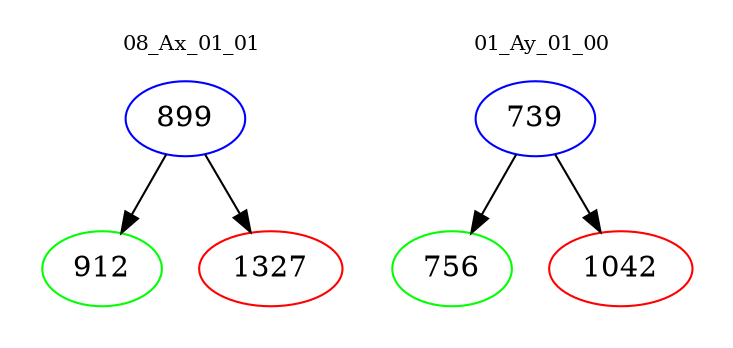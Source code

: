 digraph{
subgraph cluster_0 {
color = white
label = "08_Ax_01_01";
fontsize=10;
T0_899 [label="899", color="blue"]
T0_899 -> T0_912 [color="black"]
T0_912 [label="912", color="green"]
T0_899 -> T0_1327 [color="black"]
T0_1327 [label="1327", color="red"]
}
subgraph cluster_1 {
color = white
label = "01_Ay_01_00";
fontsize=10;
T1_739 [label="739", color="blue"]
T1_739 -> T1_756 [color="black"]
T1_756 [label="756", color="green"]
T1_739 -> T1_1042 [color="black"]
T1_1042 [label="1042", color="red"]
}
}
